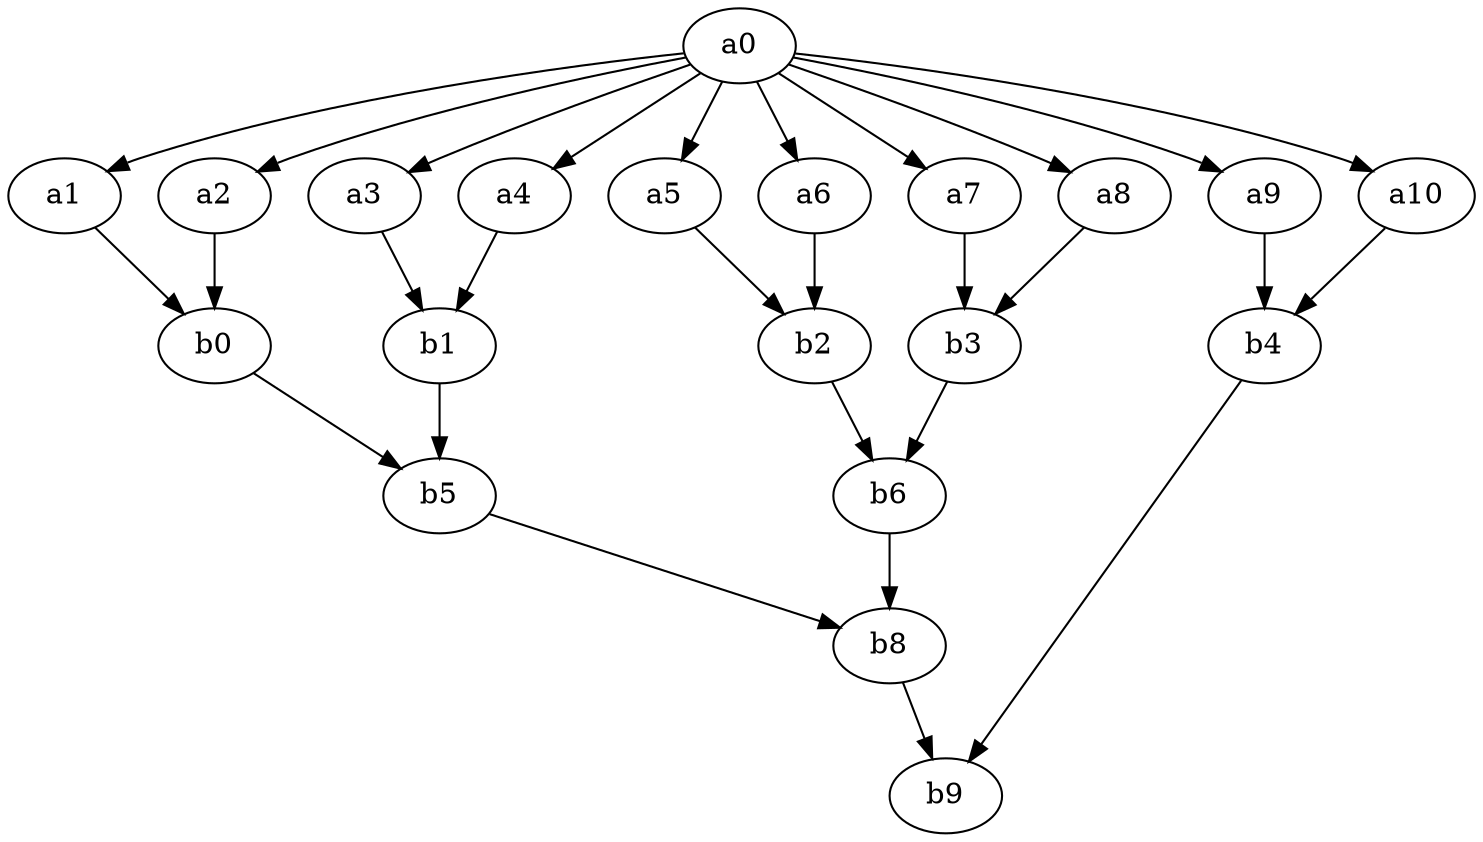 digraph "oriente_relou_3"{

"a0" -> "a1";
"a0" -> "a2";
"a0" -> "a3";
"a0" -> "a4";
"a0" -> "a5";
"a0" -> "a6";
"a0" -> "a7";
"a0" -> "a8";
"a0" -> "a9";
"a0" -> "a10";

"a1" -> "b0";
"a2" -> "b0";
"a3" -> "b1";
"a4" -> "b1";
"a5" -> "b2";
"a6" -> "b2";
"a7" -> "b3";
"a8" -> "b3";
"a9" -> "b4";
"a10" -> "b4";

"b0" -> "b5";
"b1" -> "b5";
"b2" -> "b6";
"b3" -> "b6";


"b5" -> "b8";
"b6" -> "b8" -> "b9";
"b4" -> "b9";
}

